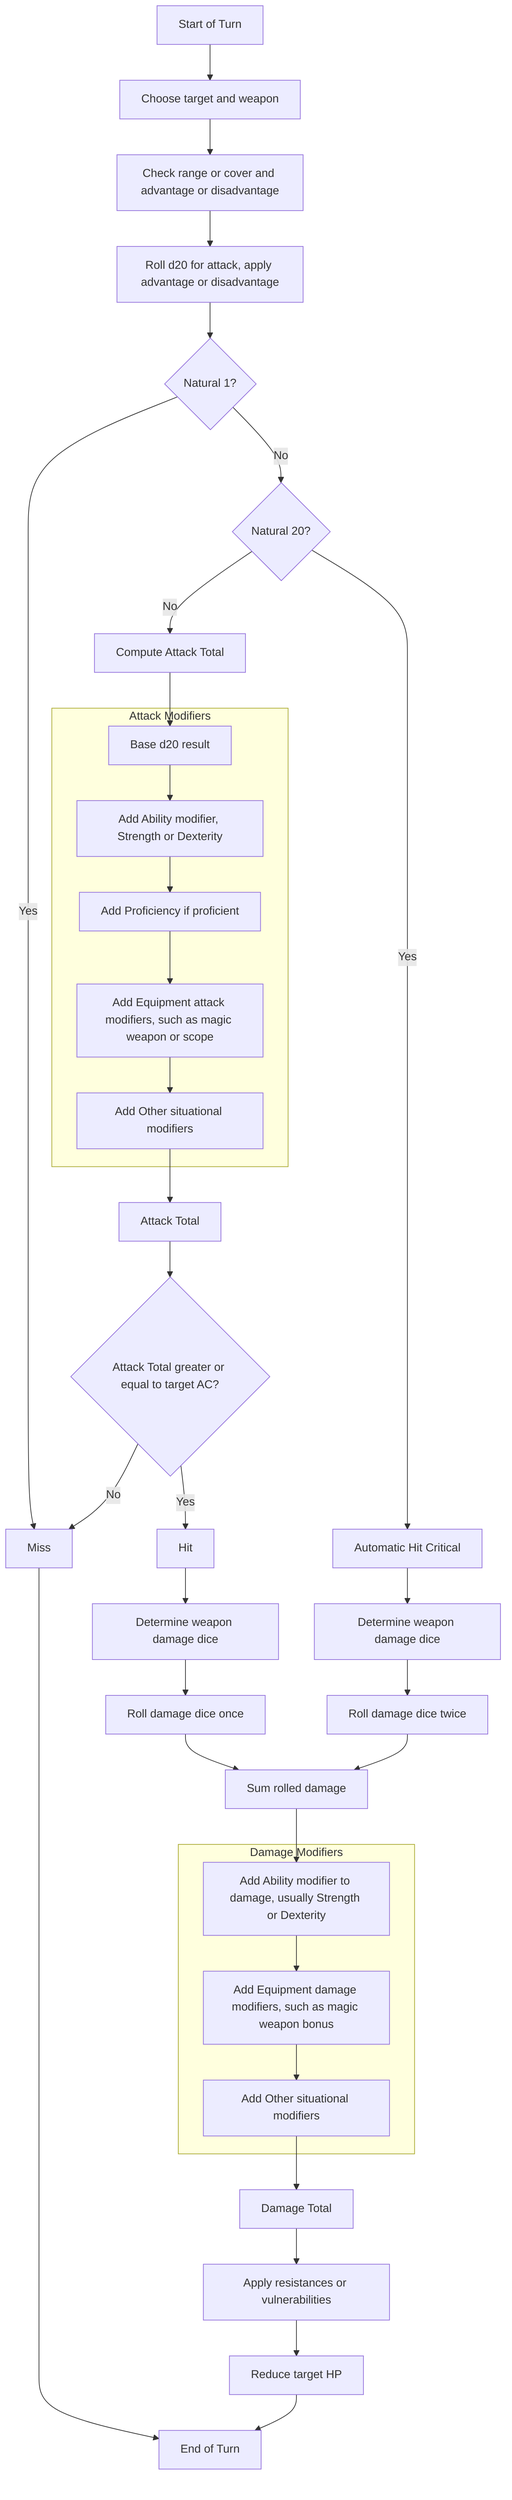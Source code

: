 flowchart TD
  A[Start of Turn] --> B[Choose target and weapon]
  B --> C[Check range or cover and advantage or disadvantage]
  C --> D[Roll d20 for attack, apply advantage or disadvantage]
  D --> E{Natural 1?}
  E -- Yes --> M[Miss] --> Z[End of Turn]
  E -- No --> F{Natural 20?}
  F -- Yes --> Kcrit[Automatic Hit Critical]
  F -- No --> H[Compute Attack Total]

  subgraph Attack_Modifiers [Attack Modifiers]
    H1[Base d20 result]
    H2[Add Ability modifier, Strength or Dexterity]
    H3[Add Proficiency if proficient]
    H4[Add Equipment attack modifiers, such as magic weapon or scope]
    H5[Add Other situational modifiers]
  end

  H --> H1 --> H2 --> H3 --> H4 --> H5 --> I[Attack Total]
  I --> J{Attack Total greater or equal to target AC?}
  J -- No --> M
  J -- Yes --> Khit[Hit]

  %% Damage path
  Khit --> L1[Determine weapon damage dice]
  L1 --> P[Roll damage dice once]

  Kcrit --> L2[Determine weapon damage dice]
  L2 --> O[Roll damage dice twice]

  %% Merge to modifiers
  P --> Q
  O --> Q

  subgraph Damage_Modifiers [Damage Modifiers]
    Q1[Add Ability modifier to damage, usually Strength or Dexterity]
    Q2[Add Equipment damage modifiers, such as magic weapon bonus]
    Q3[Add Other situational modifiers]
  end

  Q[Sum rolled damage] --> Q1 --> Q2 --> Q3 --> R[Damage Total]
  R --> S[Apply resistances or vulnerabilities]
  S --> T[Reduce target HP]
  T --> Z[End of Turn]